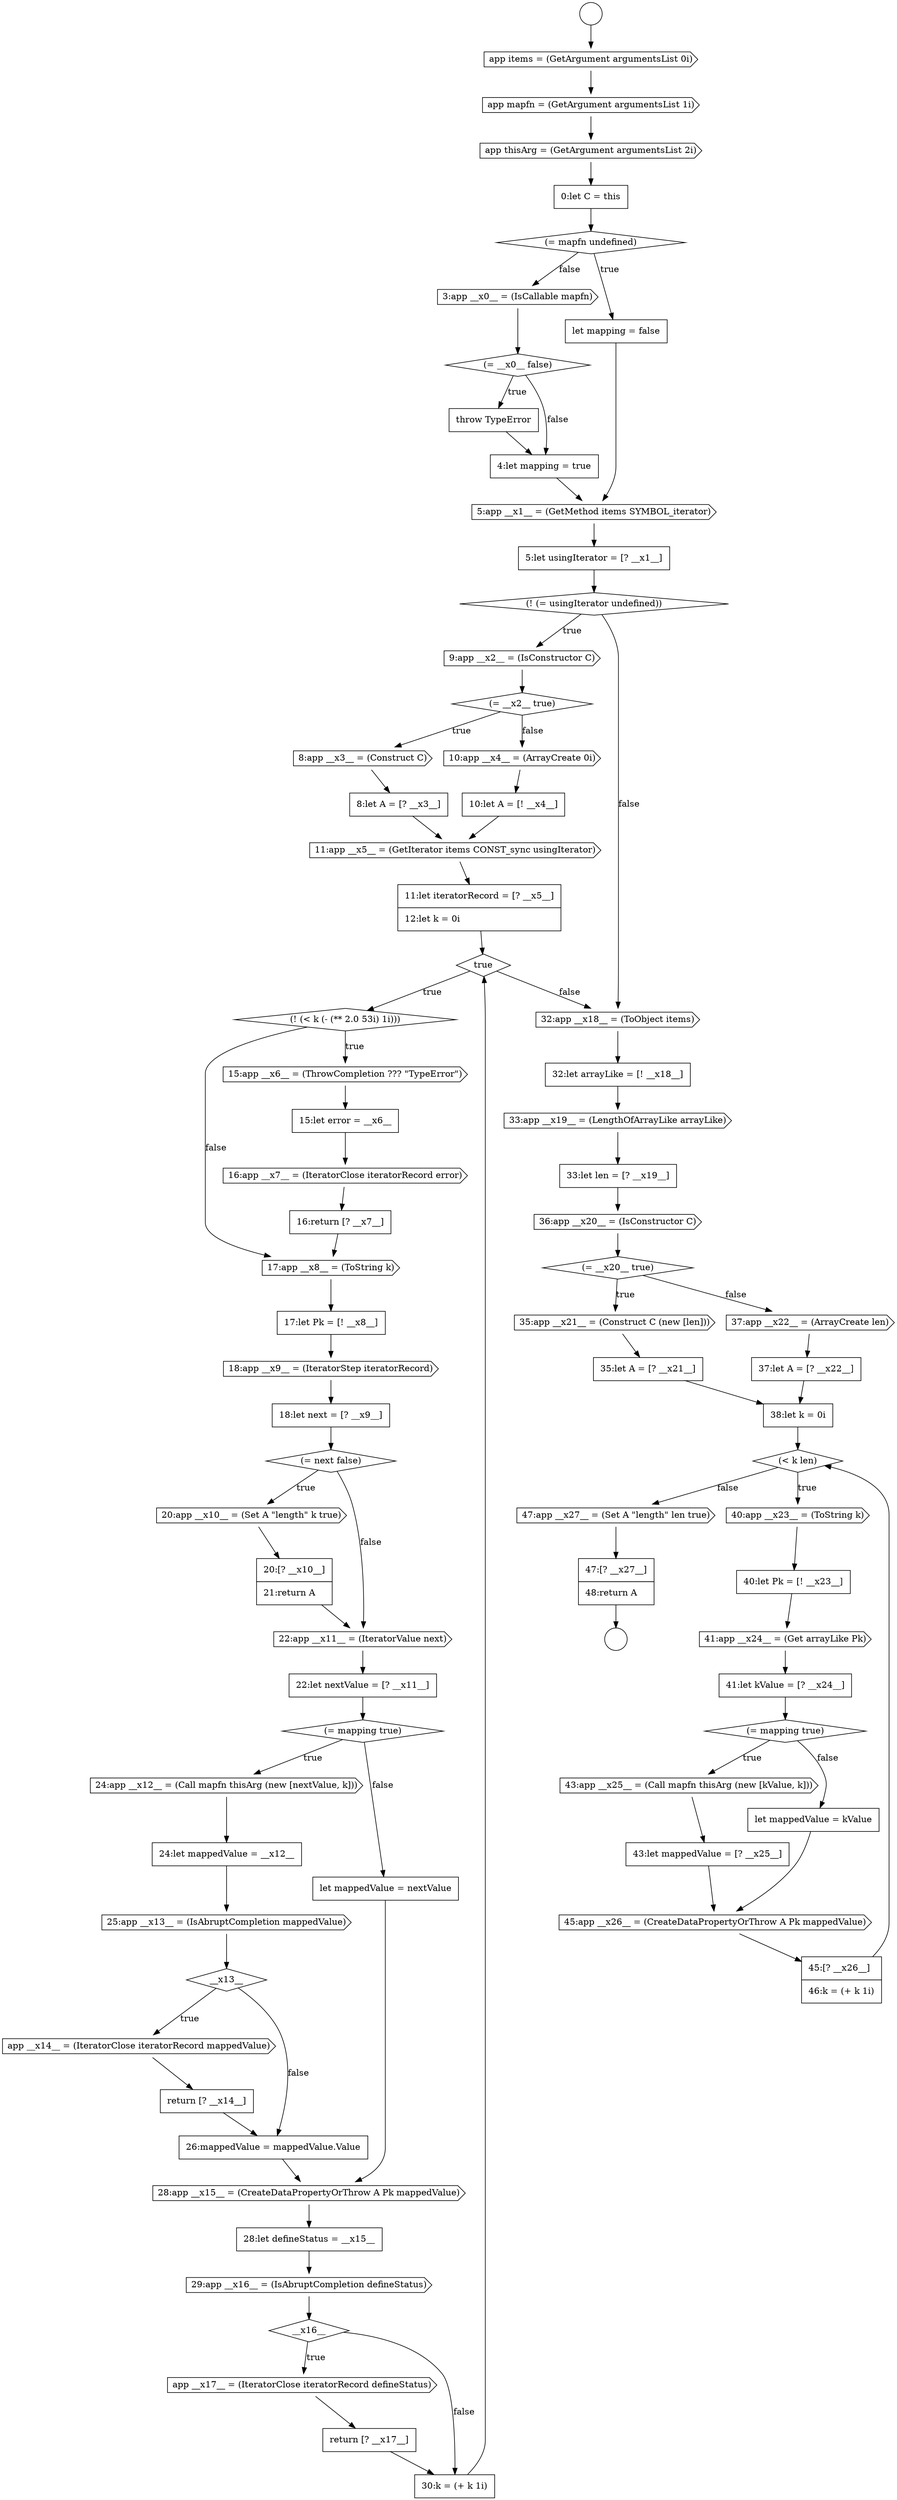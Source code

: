 digraph {
  node15407 [shape=diamond, label=<<font color="black">(&lt; k len)</font>> color="black" fillcolor="white" style=filled]
  node15373 [shape=cds, label=<<font color="black">18:app __x9__ = (IteratorStep iteratorRecord)</font>> color="black" fillcolor="white" style=filled]
  node15405 [shape=none, margin=0, label=<<font color="black">
    <table border="0" cellborder="1" cellspacing="0" cellpadding="10">
      <tr><td align="left">37:let A = [? __x22__]</td></tr>
    </table>
  </font>> color="black" fillcolor="white" style=filled]
  node15375 [shape=diamond, label=<<font color="black">(= next false)</font>> color="black" fillcolor="white" style=filled]
  node15397 [shape=none, margin=0, label=<<font color="black">
    <table border="0" cellborder="1" cellspacing="0" cellpadding="10">
      <tr><td align="left">32:let arrayLike = [! __x18__]</td></tr>
    </table>
  </font>> color="black" fillcolor="white" style=filled]
  node15358 [shape=diamond, label=<<font color="black">(= __x2__ true)</font>> color="black" fillcolor="white" style=filled]
  node15418 [shape=cds, label=<<font color="black">47:app __x27__ = (Set A &quot;length&quot; len true)</font>> color="black" fillcolor="white" style=filled]
  node15413 [shape=cds, label=<<font color="black">43:app __x25__ = (Call mapfn thisArg (new [kValue, k]))</font>> color="black" fillcolor="white" style=filled]
  node15380 [shape=diamond, label=<<font color="black">(= mapping true)</font>> color="black" fillcolor="white" style=filled]
  node15361 [shape=cds, label=<<font color="black">10:app __x4__ = (ArrayCreate 0i)</font>> color="black" fillcolor="white" style=filled]
  node15408 [shape=cds, label=<<font color="black">40:app __x23__ = (ToString k)</font>> color="black" fillcolor="white" style=filled]
  node15346 [shape=cds, label=<<font color="black">app thisArg = (GetArgument argumentsList 2i)</font>> color="black" fillcolor="white" style=filled]
  node15357 [shape=cds, label=<<font color="black">9:app __x2__ = (IsConstructor C)</font>> color="black" fillcolor="white" style=filled]
  node15384 [shape=diamond, label=<<font color="black">__x13__</font>> color="black" fillcolor="white" style=filled]
  node15403 [shape=none, margin=0, label=<<font color="black">
    <table border="0" cellborder="1" cellspacing="0" cellpadding="10">
      <tr><td align="left">35:let A = [? __x21__]</td></tr>
    </table>
  </font>> color="black" fillcolor="white" style=filled]
  node15342 [shape=circle label=" " color="black" fillcolor="white" style=filled]
  node15353 [shape=none, margin=0, label=<<font color="black">
    <table border="0" cellborder="1" cellspacing="0" cellpadding="10">
      <tr><td align="left">4:let mapping = true</td></tr>
    </table>
  </font>> color="black" fillcolor="white" style=filled]
  node15387 [shape=none, margin=0, label=<<font color="black">
    <table border="0" cellborder="1" cellspacing="0" cellpadding="10">
      <tr><td align="left">26:mappedValue = mappedValue.Value</td></tr>
    </table>
  </font>> color="black" fillcolor="white" style=filled]
  node15372 [shape=none, margin=0, label=<<font color="black">
    <table border="0" cellborder="1" cellspacing="0" cellpadding="10">
      <tr><td align="left">17:let Pk = [! __x8__]</td></tr>
    </table>
  </font>> color="black" fillcolor="white" style=filled]
  node15394 [shape=none, margin=0, label=<<font color="black">
    <table border="0" cellborder="1" cellspacing="0" cellpadding="10">
      <tr><td align="left">return [? __x17__]</td></tr>
    </table>
  </font>> color="black" fillcolor="white" style=filled]
  node15398 [shape=cds, label=<<font color="black">33:app __x19__ = (LengthOfArrayLike arrayLike)</font>> color="black" fillcolor="white" style=filled]
  node15409 [shape=none, margin=0, label=<<font color="black">
    <table border="0" cellborder="1" cellspacing="0" cellpadding="10">
      <tr><td align="left">40:let Pk = [! __x23__]</td></tr>
    </table>
  </font>> color="black" fillcolor="white" style=filled]
  node15365 [shape=diamond, label=<<font color="black">true</font>> color="black" fillcolor="white" style=filled]
  node15350 [shape=cds, label=<<font color="black">3:app __x0__ = (IsCallable mapfn)</font>> color="black" fillcolor="white" style=filled]
  node15360 [shape=none, margin=0, label=<<font color="black">
    <table border="0" cellborder="1" cellspacing="0" cellpadding="10">
      <tr><td align="left">8:let A = [? __x3__]</td></tr>
    </table>
  </font>> color="black" fillcolor="white" style=filled]
  node15343 [shape=circle label=" " color="black" fillcolor="white" style=filled]
  node15402 [shape=cds, label=<<font color="black">35:app __x21__ = (Construct C (new [len]))</font>> color="black" fillcolor="white" style=filled]
  node15345 [shape=cds, label=<<font color="black">app mapfn = (GetArgument argumentsList 1i)</font>> color="black" fillcolor="white" style=filled]
  node15379 [shape=none, margin=0, label=<<font color="black">
    <table border="0" cellborder="1" cellspacing="0" cellpadding="10">
      <tr><td align="left">22:let nextValue = [? __x11__]</td></tr>
    </table>
  </font>> color="black" fillcolor="white" style=filled]
  node15364 [shape=none, margin=0, label=<<font color="black">
    <table border="0" cellborder="1" cellspacing="0" cellpadding="10">
      <tr><td align="left">11:let iteratorRecord = [? __x5__]</td></tr>
      <tr><td align="left">12:let k = 0i</td></tr>
    </table>
  </font>> color="black" fillcolor="white" style=filled]
  node15392 [shape=diamond, label=<<font color="black">__x16__</font>> color="black" fillcolor="white" style=filled]
  node15383 [shape=cds, label=<<font color="black">25:app __x13__ = (IsAbruptCompletion mappedValue)</font>> color="black" fillcolor="white" style=filled]
  node15368 [shape=none, margin=0, label=<<font color="black">
    <table border="0" cellborder="1" cellspacing="0" cellpadding="10">
      <tr><td align="left">15:let error = __x6__</td></tr>
    </table>
  </font>> color="black" fillcolor="white" style=filled]
  node15417 [shape=none, margin=0, label=<<font color="black">
    <table border="0" cellborder="1" cellspacing="0" cellpadding="10">
      <tr><td align="left">45:[? __x26__]</td></tr>
      <tr><td align="left">46:k = (+ k 1i)</td></tr>
    </table>
  </font>> color="black" fillcolor="white" style=filled]
  node15410 [shape=cds, label=<<font color="black">41:app __x24__ = (Get arrayLike Pk)</font>> color="black" fillcolor="white" style=filled]
  node15388 [shape=none, margin=0, label=<<font color="black">
    <table border="0" cellborder="1" cellspacing="0" cellpadding="10">
      <tr><td align="left">let mappedValue = nextValue</td></tr>
    </table>
  </font>> color="black" fillcolor="white" style=filled]
  node15369 [shape=cds, label=<<font color="black">16:app __x7__ = (IteratorClose iteratorRecord error)</font>> color="black" fillcolor="white" style=filled]
  node15354 [shape=cds, label=<<font color="black">5:app __x1__ = (GetMethod items SYMBOL_iterator)</font>> color="black" fillcolor="white" style=filled]
  node15374 [shape=none, margin=0, label=<<font color="black">
    <table border="0" cellborder="1" cellspacing="0" cellpadding="10">
      <tr><td align="left">18:let next = [? __x9__]</td></tr>
    </table>
  </font>> color="black" fillcolor="white" style=filled]
  node15399 [shape=none, margin=0, label=<<font color="black">
    <table border="0" cellborder="1" cellspacing="0" cellpadding="10">
      <tr><td align="left">33:let len = [? __x19__]</td></tr>
    </table>
  </font>> color="black" fillcolor="white" style=filled]
  node15349 [shape=none, margin=0, label=<<font color="black">
    <table border="0" cellborder="1" cellspacing="0" cellpadding="10">
      <tr><td align="left">let mapping = false</td></tr>
    </table>
  </font>> color="black" fillcolor="white" style=filled]
  node15414 [shape=none, margin=0, label=<<font color="black">
    <table border="0" cellborder="1" cellspacing="0" cellpadding="10">
      <tr><td align="left">43:let mappedValue = [? __x25__]</td></tr>
    </table>
  </font>> color="black" fillcolor="white" style=filled]
  node15395 [shape=none, margin=0, label=<<font color="black">
    <table border="0" cellborder="1" cellspacing="0" cellpadding="10">
      <tr><td align="left">30:k = (+ k 1i)</td></tr>
    </table>
  </font>> color="black" fillcolor="white" style=filled]
  node15344 [shape=cds, label=<<font color="black">app items = (GetArgument argumentsList 0i)</font>> color="black" fillcolor="white" style=filled]
  node15363 [shape=cds, label=<<font color="black">11:app __x5__ = (GetIterator items CONST_sync usingIterator)</font>> color="black" fillcolor="white" style=filled]
  node15348 [shape=diamond, label=<<font color="black">(= mapfn undefined)</font>> color="black" fillcolor="white" style=filled]
  node15391 [shape=cds, label=<<font color="black">29:app __x16__ = (IsAbruptCompletion defineStatus)</font>> color="black" fillcolor="white" style=filled]
  node15382 [shape=none, margin=0, label=<<font color="black">
    <table border="0" cellborder="1" cellspacing="0" cellpadding="10">
      <tr><td align="left">24:let mappedValue = __x12__</td></tr>
    </table>
  </font>> color="black" fillcolor="white" style=filled]
  node15367 [shape=cds, label=<<font color="black">15:app __x6__ = (ThrowCompletion ??? &quot;TypeError&quot;)</font>> color="black" fillcolor="white" style=filled]
  node15406 [shape=none, margin=0, label=<<font color="black">
    <table border="0" cellborder="1" cellspacing="0" cellpadding="10">
      <tr><td align="left">38:let k = 0i</td></tr>
    </table>
  </font>> color="black" fillcolor="white" style=filled]
  node15352 [shape=none, margin=0, label=<<font color="black">
    <table border="0" cellborder="1" cellspacing="0" cellpadding="10">
      <tr><td align="left">throw TypeError</td></tr>
    </table>
  </font>> color="black" fillcolor="white" style=filled]
  node15401 [shape=diamond, label=<<font color="black">(= __x20__ true)</font>> color="black" fillcolor="white" style=filled]
  node15389 [shape=cds, label=<<font color="black">28:app __x15__ = (CreateDataPropertyOrThrow A Pk mappedValue)</font>> color="black" fillcolor="white" style=filled]
  node15378 [shape=cds, label=<<font color="black">22:app __x11__ = (IteratorValue next)</font>> color="black" fillcolor="white" style=filled]
  node15355 [shape=none, margin=0, label=<<font color="black">
    <table border="0" cellborder="1" cellspacing="0" cellpadding="10">
      <tr><td align="left">5:let usingIterator = [? __x1__]</td></tr>
    </table>
  </font>> color="black" fillcolor="white" style=filled]
  node15385 [shape=cds, label=<<font color="black">app __x14__ = (IteratorClose iteratorRecord mappedValue)</font>> color="black" fillcolor="white" style=filled]
  node15415 [shape=none, margin=0, label=<<font color="black">
    <table border="0" cellborder="1" cellspacing="0" cellpadding="10">
      <tr><td align="left">let mappedValue = kValue</td></tr>
    </table>
  </font>> color="black" fillcolor="white" style=filled]
  node15400 [shape=cds, label=<<font color="black">36:app __x20__ = (IsConstructor C)</font>> color="black" fillcolor="white" style=filled]
  node15390 [shape=none, margin=0, label=<<font color="black">
    <table border="0" cellborder="1" cellspacing="0" cellpadding="10">
      <tr><td align="left">28:let defineStatus = __x15__</td></tr>
    </table>
  </font>> color="black" fillcolor="white" style=filled]
  node15396 [shape=cds, label=<<font color="black">32:app __x18__ = (ToObject items)</font>> color="black" fillcolor="white" style=filled]
  node15370 [shape=none, margin=0, label=<<font color="black">
    <table border="0" cellborder="1" cellspacing="0" cellpadding="10">
      <tr><td align="left">16:return [? __x7__]</td></tr>
    </table>
  </font>> color="black" fillcolor="white" style=filled]
  node15411 [shape=none, margin=0, label=<<font color="black">
    <table border="0" cellborder="1" cellspacing="0" cellpadding="10">
      <tr><td align="left">41:let kValue = [? __x24__]</td></tr>
    </table>
  </font>> color="black" fillcolor="white" style=filled]
  node15347 [shape=none, margin=0, label=<<font color="black">
    <table border="0" cellborder="1" cellspacing="0" cellpadding="10">
      <tr><td align="left">0:let C = this</td></tr>
    </table>
  </font>> color="black" fillcolor="white" style=filled]
  node15377 [shape=none, margin=0, label=<<font color="black">
    <table border="0" cellborder="1" cellspacing="0" cellpadding="10">
      <tr><td align="left">20:[? __x10__]</td></tr>
      <tr><td align="left">21:return A</td></tr>
    </table>
  </font>> color="black" fillcolor="white" style=filled]
  node15366 [shape=diamond, label=<<font color="black">(! (&lt; k (- (** 2.0 53i) 1i)))</font>> color="black" fillcolor="white" style=filled]
  node15404 [shape=cds, label=<<font color="black">37:app __x22__ = (ArrayCreate len)</font>> color="black" fillcolor="white" style=filled]
  node15351 [shape=diamond, label=<<font color="black">(= __x0__ false)</font>> color="black" fillcolor="white" style=filled]
  node15362 [shape=none, margin=0, label=<<font color="black">
    <table border="0" cellborder="1" cellspacing="0" cellpadding="10">
      <tr><td align="left">10:let A = [! __x4__]</td></tr>
    </table>
  </font>> color="black" fillcolor="white" style=filled]
  node15419 [shape=none, margin=0, label=<<font color="black">
    <table border="0" cellborder="1" cellspacing="0" cellpadding="10">
      <tr><td align="left">47:[? __x27__]</td></tr>
      <tr><td align="left">48:return A</td></tr>
    </table>
  </font>> color="black" fillcolor="white" style=filled]
  node15371 [shape=cds, label=<<font color="black">17:app __x8__ = (ToString k)</font>> color="black" fillcolor="white" style=filled]
  node15356 [shape=diamond, label=<<font color="black">(! (= usingIterator undefined))</font>> color="black" fillcolor="white" style=filled]
  node15393 [shape=cds, label=<<font color="black">app __x17__ = (IteratorClose iteratorRecord defineStatus)</font>> color="black" fillcolor="white" style=filled]
  node15416 [shape=cds, label=<<font color="black">45:app __x26__ = (CreateDataPropertyOrThrow A Pk mappedValue)</font>> color="black" fillcolor="white" style=filled]
  node15376 [shape=cds, label=<<font color="black">20:app __x10__ = (Set A &quot;length&quot; k true)</font>> color="black" fillcolor="white" style=filled]
  node15359 [shape=cds, label=<<font color="black">8:app __x3__ = (Construct C)</font>> color="black" fillcolor="white" style=filled]
  node15412 [shape=diamond, label=<<font color="black">(= mapping true)</font>> color="black" fillcolor="white" style=filled]
  node15381 [shape=cds, label=<<font color="black">24:app __x12__ = (Call mapfn thisArg (new [nextValue, k]))</font>> color="black" fillcolor="white" style=filled]
  node15386 [shape=none, margin=0, label=<<font color="black">
    <table border="0" cellborder="1" cellspacing="0" cellpadding="10">
      <tr><td align="left">return [? __x14__]</td></tr>
    </table>
  </font>> color="black" fillcolor="white" style=filled]
  node15358 -> node15359 [label=<<font color="black">true</font>> color="black"]
  node15358 -> node15361 [label=<<font color="black">false</font>> color="black"]
  node15408 -> node15409 [ color="black"]
  node15380 -> node15381 [label=<<font color="black">true</font>> color="black"]
  node15380 -> node15388 [label=<<font color="black">false</font>> color="black"]
  node15366 -> node15367 [label=<<font color="black">true</font>> color="black"]
  node15366 -> node15371 [label=<<font color="black">false</font>> color="black"]
  node15394 -> node15395 [ color="black"]
  node15382 -> node15383 [ color="black"]
  node15345 -> node15346 [ color="black"]
  node15360 -> node15363 [ color="black"]
  node15390 -> node15391 [ color="black"]
  node15372 -> node15373 [ color="black"]
  node15403 -> node15406 [ color="black"]
  node15361 -> node15362 [ color="black"]
  node15414 -> node15416 [ color="black"]
  node15410 -> node15411 [ color="black"]
  node15349 -> node15354 [ color="black"]
  node15378 -> node15379 [ color="black"]
  node15412 -> node15413 [label=<<font color="black">true</font>> color="black"]
  node15412 -> node15415 [label=<<font color="black">false</font>> color="black"]
  node15385 -> node15386 [ color="black"]
  node15353 -> node15354 [ color="black"]
  node15391 -> node15392 [ color="black"]
  node15393 -> node15394 [ color="black"]
  node15362 -> node15363 [ color="black"]
  node15409 -> node15410 [ color="black"]
  node15355 -> node15356 [ color="black"]
  node15346 -> node15347 [ color="black"]
  node15357 -> node15358 [ color="black"]
  node15379 -> node15380 [ color="black"]
  node15396 -> node15397 [ color="black"]
  node15404 -> node15405 [ color="black"]
  node15352 -> node15353 [ color="black"]
  node15364 -> node15365 [ color="black"]
  node15405 -> node15406 [ color="black"]
  node15370 -> node15371 [ color="black"]
  node15344 -> node15345 [ color="black"]
  node15373 -> node15374 [ color="black"]
  node15399 -> node15400 [ color="black"]
  node15406 -> node15407 [ color="black"]
  node15411 -> node15412 [ color="black"]
  node15351 -> node15352 [label=<<font color="black">true</font>> color="black"]
  node15351 -> node15353 [label=<<font color="black">false</font>> color="black"]
  node15402 -> node15403 [ color="black"]
  node15407 -> node15408 [label=<<font color="black">true</font>> color="black"]
  node15407 -> node15418 [label=<<font color="black">false</font>> color="black"]
  node15376 -> node15377 [ color="black"]
  node15381 -> node15382 [ color="black"]
  node15383 -> node15384 [ color="black"]
  node15354 -> node15355 [ color="black"]
  node15386 -> node15387 [ color="black"]
  node15377 -> node15378 [ color="black"]
  node15401 -> node15402 [label=<<font color="black">true</font>> color="black"]
  node15401 -> node15404 [label=<<font color="black">false</font>> color="black"]
  node15400 -> node15401 [ color="black"]
  node15371 -> node15372 [ color="black"]
  node15350 -> node15351 [ color="black"]
  node15347 -> node15348 [ color="black"]
  node15348 -> node15349 [label=<<font color="black">true</font>> color="black"]
  node15348 -> node15350 [label=<<font color="black">false</font>> color="black"]
  node15363 -> node15364 [ color="black"]
  node15417 -> node15407 [ color="black"]
  node15418 -> node15419 [ color="black"]
  node15398 -> node15399 [ color="black"]
  node15397 -> node15398 [ color="black"]
  node15387 -> node15389 [ color="black"]
  node15413 -> node15414 [ color="black"]
  node15356 -> node15357 [label=<<font color="black">true</font>> color="black"]
  node15356 -> node15396 [label=<<font color="black">false</font>> color="black"]
  node15359 -> node15360 [ color="black"]
  node15384 -> node15385 [label=<<font color="black">true</font>> color="black"]
  node15384 -> node15387 [label=<<font color="black">false</font>> color="black"]
  node15374 -> node15375 [ color="black"]
  node15389 -> node15390 [ color="black"]
  node15419 -> node15343 [ color="black"]
  node15375 -> node15376 [label=<<font color="black">true</font>> color="black"]
  node15375 -> node15378 [label=<<font color="black">false</font>> color="black"]
  node15342 -> node15344 [ color="black"]
  node15388 -> node15389 [ color="black"]
  node15365 -> node15366 [label=<<font color="black">true</font>> color="black"]
  node15365 -> node15396 [label=<<font color="black">false</font>> color="black"]
  node15369 -> node15370 [ color="black"]
  node15416 -> node15417 [ color="black"]
  node15392 -> node15393 [label=<<font color="black">true</font>> color="black"]
  node15392 -> node15395 [label=<<font color="black">false</font>> color="black"]
  node15395 -> node15365 [ color="black"]
  node15368 -> node15369 [ color="black"]
  node15367 -> node15368 [ color="black"]
  node15415 -> node15416 [ color="black"]
}

